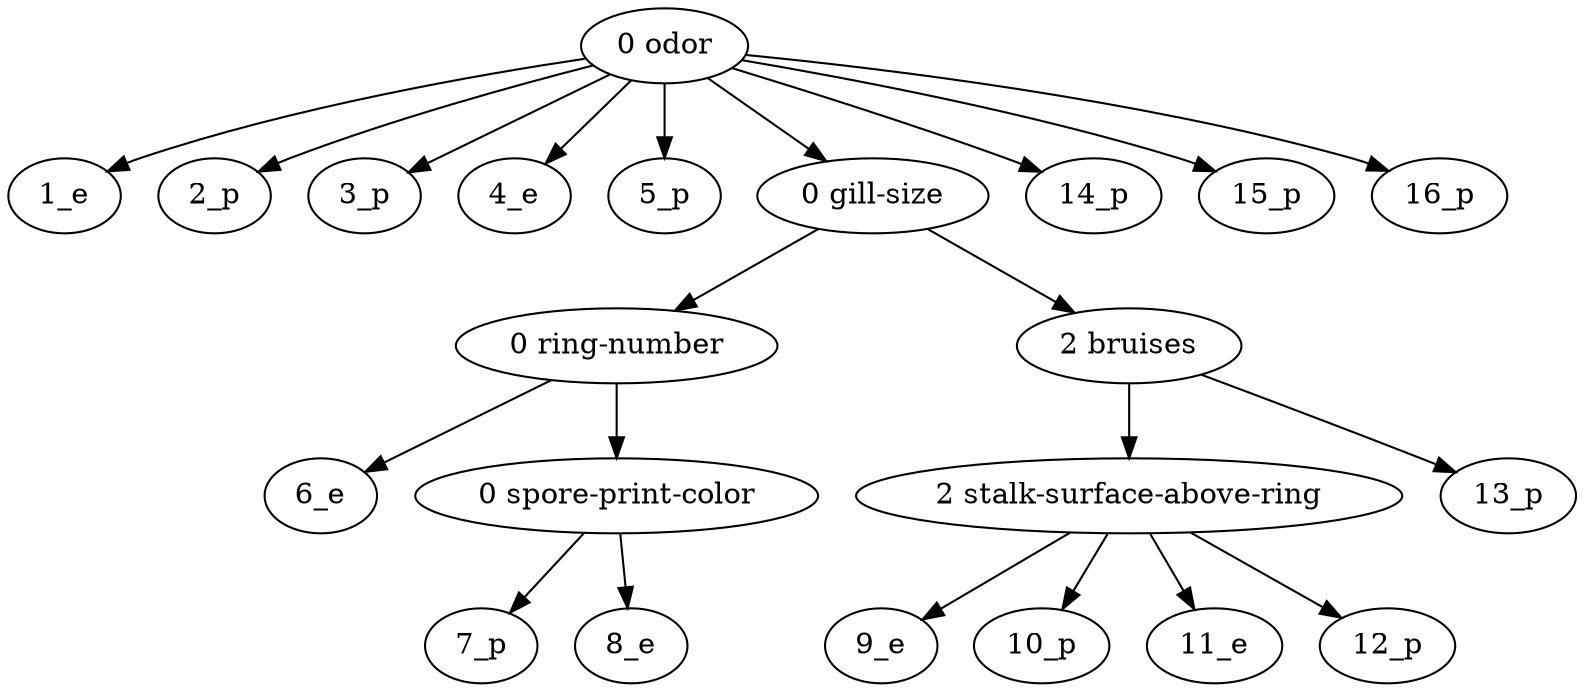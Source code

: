 strict digraph "" {
	"0 odor" -> "1_e";
	"0 odor" -> "2_p";
	"0 odor" -> "3_p";
	"0 odor" -> "4_e";
	"0 odor" -> "5_p";
	"0 odor" -> "0 gill-size";
	"0 odor" -> "14_p";
	"0 odor" -> "15_p";
	"0 odor" -> "16_p";
	"0 ring-number" -> "6_e";
	"0 ring-number" -> "0 spore-print-color";
	"0 spore-print-color" -> "7_p";
	"0 spore-print-color" -> "8_e";
	"0 gill-size" -> "0 ring-number";
	"0 gill-size" -> "2 bruises";
	"2 stalk-surface-above-ring" -> "9_e";
	"2 stalk-surface-above-ring" -> "10_p";
	"2 stalk-surface-above-ring" -> "11_e";
	"2 stalk-surface-above-ring" -> "12_p";
	"2 bruises" -> "2 stalk-surface-above-ring";
	"2 bruises" -> "13_p";
}
